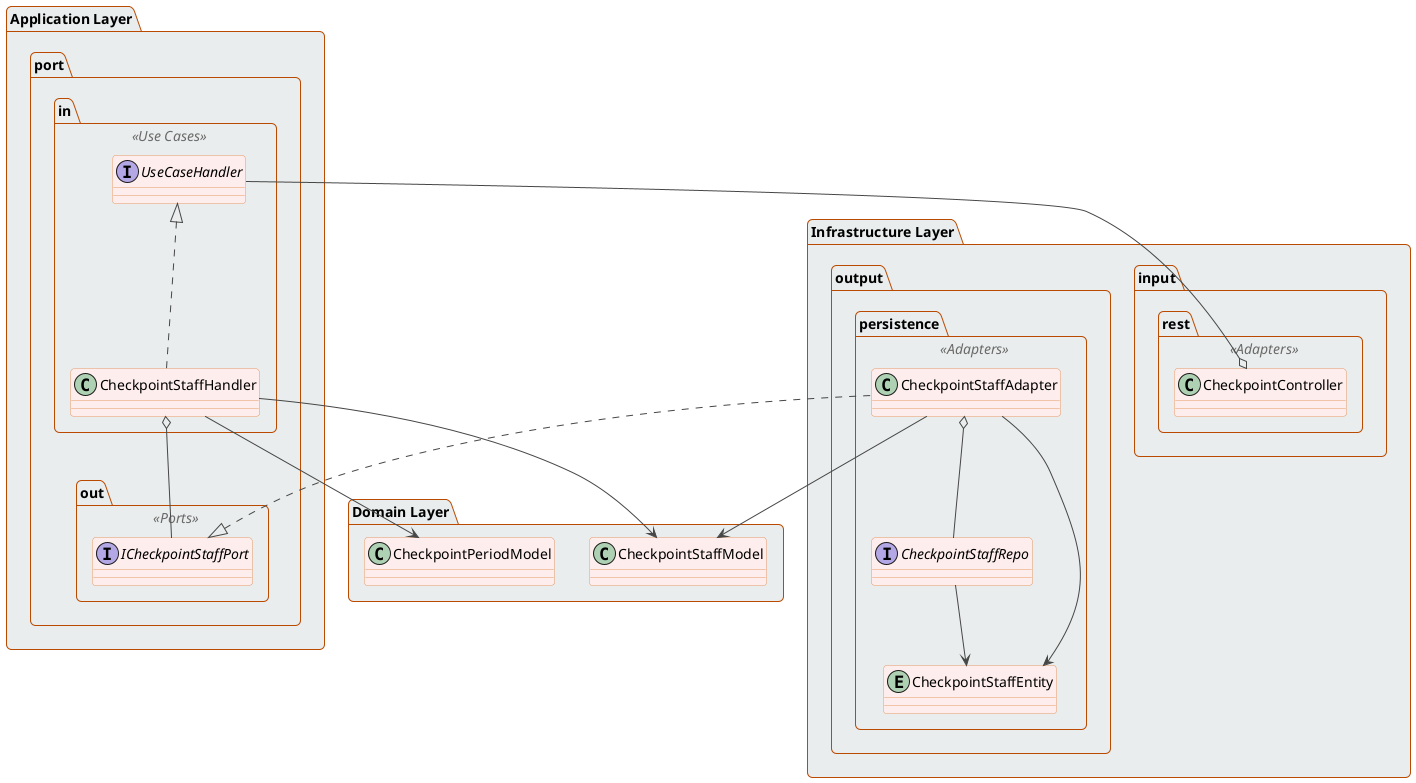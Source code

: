 @startuml
!theme vibrant

skinparam package {
    roundCorner 10
    borderColor #5D6D7E
    backgroundColor #EAEDED
}

package "Domain Layer" {
    skinparam class {
        borderColor #AF7AC5
        backgroundColor #E8DAEF
    }
    class CheckpointStaffModel
    class CheckpointPeriodModel
}

package "Application Layer" {
    skinparam package {
        borderColor #2980B9
    }
    package "port.in" <<Ports>> {
        skinparam interface {
            borderColor #5DADE2
            backgroundColor #EBF5FB
        }
        interface UseCaseHandler
    }

    package "port.out" <<Ports>> {
        interface ICheckpointStaffPort
    }

    package "port.in" <<Use Cases>> {
        skinparam class {
            borderColor #2ECC71
            backgroundColor #D5F5E3
        }
        class CheckpointStaffHandler
    }
}

package "Infrastructure Layer" {
    skinparam package {
        borderColor #BA4A00
    }
    package "input.rest" <<Adapters>> {
        skinparam class {
            borderColor #E59866
            backgroundColor #FDEDEC
        }
        class CheckpointController
    }

    package "output.persistence" <<Adapters>> {
        skinparam class {
            borderColor #E59866
            backgroundColor #FDEDEC
        }
        class CheckpointStaffAdapter
        interface CheckpointStaffRepo
        entity CheckpointStaffEntity
    }
}

' Định nghĩa các liên kết rõ ràng
' 1. Controller nhận request và gọi vào Application Port
CheckpointController o-- UseCaseHandler

' 2. Use Case triển khai Application Port
CheckpointStaffHandler .up.|> UseCaseHandler

' 3. Use Case sử dụng các Domain Model
CheckpointStaffHandler --> CheckpointStaffModel
CheckpointStaffHandler --> CheckpointPeriodModel

' 4. Use Case gọi ra Outbound Port để tương tác với DB
CheckpointStaffHandler o-- ICheckpointStaffPort

' 5. Adapter ở Infrastructure triển khai Outbound Port
CheckpointStaffAdapter .up.|> ICheckpointStaffPort

' 6. Adapter sử dụng Repository và Entity
CheckpointStaffAdapter o-- CheckpointStaffRepo
CheckpointStaffAdapter --> CheckpointStaffModel
CheckpointStaffAdapter --> CheckpointStaffEntity
CheckpointStaffRepo --> CheckpointStaffEntity

@enduml